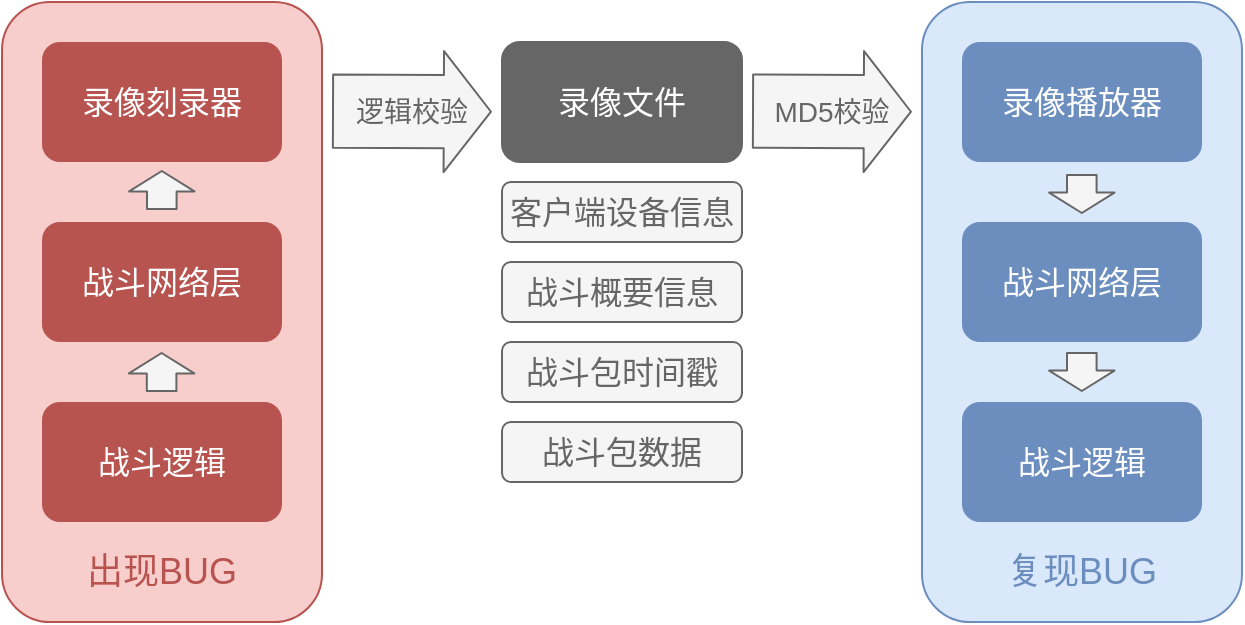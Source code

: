 <mxfile version="12.4.2" type="github" pages="1">
  <diagram id="tWcg9DptwFrXNevLJOua" name="第 1 页">
    <mxGraphModel dx="981" dy="548" grid="1" gridSize="10" guides="1" tooltips="1" connect="1" arrows="1" fold="1" page="1" pageScale="1" pageWidth="827" pageHeight="1169" math="0" shadow="0">
      <root>
        <mxCell id="0"/>
        <mxCell id="1" parent="0"/>
        <mxCell id="Ses-P-s8ahZ7sSAwyYf3-9" value="" style="rounded=1;whiteSpace=wrap;html=1;fillColor=#f8cecc;strokeColor=#b85450;" vertex="1" parent="1">
          <mxGeometry x="30" y="160" width="160" height="310" as="geometry"/>
        </mxCell>
        <mxCell id="Ses-P-s8ahZ7sSAwyYf3-1" value="&lt;font color=&quot;#ffffff&quot; style=&quot;font-size: 16px&quot;&gt;战斗逻辑&lt;/font&gt;" style="rounded=1;whiteSpace=wrap;html=1;fillColor=#B85450;strokeColor=none;" vertex="1" parent="1">
          <mxGeometry x="50" y="360" width="120" height="60" as="geometry"/>
        </mxCell>
        <mxCell id="Ses-P-s8ahZ7sSAwyYf3-2" value="&lt;font color=&quot;#ffffff&quot; style=&quot;font-size: 16px&quot;&gt;战斗网络层&lt;/font&gt;" style="rounded=1;whiteSpace=wrap;html=1;fillColor=#B85450;strokeColor=none;" vertex="1" parent="1">
          <mxGeometry x="50" y="270" width="120" height="60" as="geometry"/>
        </mxCell>
        <mxCell id="Ses-P-s8ahZ7sSAwyYf3-3" value="&lt;font color=&quot;#ffffff&quot; style=&quot;font-size: 16px&quot;&gt;录像刻录器&lt;/font&gt;" style="rounded=1;whiteSpace=wrap;html=1;fillColor=#B85450;strokeColor=none;" vertex="1" parent="1">
          <mxGeometry x="50" y="180" width="120" height="60" as="geometry"/>
        </mxCell>
        <mxCell id="Ses-P-s8ahZ7sSAwyYf3-4" value="&lt;font color=&quot;#ffffff&quot;&gt;&lt;span style=&quot;font-size: 16px&quot;&gt;录像文件&lt;/span&gt;&lt;/font&gt;" style="rounded=1;whiteSpace=wrap;html=1;fillColor=#666666;strokeColor=#666666;fontColor=#333333;" vertex="1" parent="1">
          <mxGeometry x="280" y="180" width="120" height="60" as="geometry"/>
        </mxCell>
        <mxCell id="Ses-P-s8ahZ7sSAwyYf3-10" value="&lt;font style=&quot;font-size: 18px&quot; color=&quot;#b85450&quot;&gt;出现BUG&lt;/font&gt;" style="text;html=1;strokeColor=none;fillColor=none;align=center;verticalAlign=middle;whiteSpace=wrap;rounded=0;" vertex="1" parent="1">
          <mxGeometry x="65" y="430" width="90" height="30" as="geometry"/>
        </mxCell>
        <mxCell id="Ses-P-s8ahZ7sSAwyYf3-24" value="&lt;font color=&quot;#666666&quot;&gt;&lt;span style=&quot;font-size: 16px&quot;&gt;战斗概要信息&lt;/span&gt;&lt;/font&gt;" style="rounded=1;whiteSpace=wrap;html=1;fillColor=#f5f5f5;strokeColor=#666666;fontColor=#333333;" vertex="1" parent="1">
          <mxGeometry x="280" y="290" width="120" height="30" as="geometry"/>
        </mxCell>
        <mxCell id="Ses-P-s8ahZ7sSAwyYf3-26" value="&lt;font color=&quot;#666666&quot;&gt;&lt;span style=&quot;font-size: 16px&quot;&gt;客户端设备信息&lt;/span&gt;&lt;/font&gt;" style="rounded=1;whiteSpace=wrap;html=1;fillColor=#f5f5f5;strokeColor=#666666;fontColor=#333333;" vertex="1" parent="1">
          <mxGeometry x="280" y="250" width="120" height="30" as="geometry"/>
        </mxCell>
        <mxCell id="Ses-P-s8ahZ7sSAwyYf3-27" value="&lt;font color=&quot;#666666&quot;&gt;&lt;span style=&quot;font-size: 16px&quot;&gt;战斗包时间戳&lt;/span&gt;&lt;/font&gt;" style="rounded=1;whiteSpace=wrap;html=1;fillColor=#f5f5f5;strokeColor=#666666;fontColor=#333333;" vertex="1" parent="1">
          <mxGeometry x="280" y="330" width="120" height="30" as="geometry"/>
        </mxCell>
        <mxCell id="Ses-P-s8ahZ7sSAwyYf3-29" value="&lt;font color=&quot;#666666&quot;&gt;&lt;span style=&quot;font-size: 16px&quot;&gt;战斗包数据&lt;/span&gt;&lt;/font&gt;" style="rounded=1;whiteSpace=wrap;html=1;fillColor=#f5f5f5;strokeColor=#666666;fontColor=#333333;" vertex="1" parent="1">
          <mxGeometry x="280" y="370" width="120" height="30" as="geometry"/>
        </mxCell>
        <mxCell id="Ses-P-s8ahZ7sSAwyYf3-37" value="" style="group" vertex="1" connectable="0" parent="1">
          <mxGeometry x="190" y="200" width="90" height="30" as="geometry"/>
        </mxCell>
        <mxCell id="Ses-P-s8ahZ7sSAwyYf3-22" value="" style="shape=flexArrow;endArrow=classic;html=1;fillColor=#f5f5f5;strokeColor=#666666;endWidth=22.778;endSize=7.533;width=36.667;" edge="1" parent="Ses-P-s8ahZ7sSAwyYf3-37">
          <mxGeometry width="50" height="50" relative="1" as="geometry">
            <mxPoint x="5" y="14.58" as="sourcePoint"/>
            <mxPoint x="85" y="14.87" as="targetPoint"/>
          </mxGeometry>
        </mxCell>
        <mxCell id="Ses-P-s8ahZ7sSAwyYf3-33" value="&lt;font style=&quot;font-size: 14px&quot; color=&quot;#666666&quot;&gt;逻辑校验&lt;/font&gt;" style="text;html=1;strokeColor=none;fillColor=none;align=center;verticalAlign=middle;whiteSpace=wrap;rounded=0;" vertex="1" parent="Ses-P-s8ahZ7sSAwyYf3-37">
          <mxGeometry width="90" height="30" as="geometry"/>
        </mxCell>
        <mxCell id="Ses-P-s8ahZ7sSAwyYf3-38" value="" style="group" vertex="1" connectable="0" parent="1">
          <mxGeometry x="490" y="160" width="160" height="310" as="geometry"/>
        </mxCell>
        <mxCell id="Ses-P-s8ahZ7sSAwyYf3-14" value="" style="rounded=1;whiteSpace=wrap;html=1;fillColor=#dae8fc;strokeColor=#6c8ebf;" vertex="1" parent="Ses-P-s8ahZ7sSAwyYf3-38">
          <mxGeometry width="160" height="310" as="geometry"/>
        </mxCell>
        <mxCell id="Ses-P-s8ahZ7sSAwyYf3-5" value="&lt;font color=&quot;#ffffff&quot;&gt;&lt;span style=&quot;font-size: 16px&quot;&gt;录像播放器&lt;/span&gt;&lt;/font&gt;" style="rounded=1;whiteSpace=wrap;html=1;fillColor=#6C8EBF;strokeColor=none;" vertex="1" parent="Ses-P-s8ahZ7sSAwyYf3-38">
          <mxGeometry x="20" y="20" width="120" height="60" as="geometry"/>
        </mxCell>
        <mxCell id="Ses-P-s8ahZ7sSAwyYf3-8" value="&lt;font color=&quot;#ffffff&quot;&gt;&lt;span style=&quot;font-size: 16px&quot;&gt;战斗网络层&lt;/span&gt;&lt;/font&gt;" style="rounded=1;whiteSpace=wrap;html=1;fillColor=#6C8EBF;strokeColor=none;" vertex="1" parent="Ses-P-s8ahZ7sSAwyYf3-38">
          <mxGeometry x="20" y="110" width="120" height="60" as="geometry"/>
        </mxCell>
        <mxCell id="Ses-P-s8ahZ7sSAwyYf3-15" value="&lt;font style=&quot;font-size: 18px&quot; color=&quot;#6c8ebf&quot;&gt;复现BUG&lt;/font&gt;" style="text;html=1;strokeColor=none;fillColor=none;align=center;verticalAlign=middle;whiteSpace=wrap;rounded=0;" vertex="1" parent="Ses-P-s8ahZ7sSAwyYf3-38">
          <mxGeometry x="35" y="270" width="90" height="30" as="geometry"/>
        </mxCell>
        <mxCell id="Ses-P-s8ahZ7sSAwyYf3-16" value="&lt;font color=&quot;#ffffff&quot;&gt;&lt;span style=&quot;font-size: 16px&quot;&gt;战斗逻辑&lt;/span&gt;&lt;/font&gt;" style="rounded=1;whiteSpace=wrap;html=1;fillColor=#6C8EBF;strokeColor=none;" vertex="1" parent="Ses-P-s8ahZ7sSAwyYf3-38">
          <mxGeometry x="20" y="200" width="120" height="60" as="geometry"/>
        </mxCell>
        <mxCell id="Ses-P-s8ahZ7sSAwyYf3-50" value="" style="shape=flexArrow;endArrow=classic;html=1;fillColor=#f5f5f5;strokeColor=#666666;width=14.8;endSize=3.068;endWidth=16.88;" edge="1" parent="Ses-P-s8ahZ7sSAwyYf3-38">
          <mxGeometry width="50" height="50" relative="1" as="geometry">
            <mxPoint x="79.9" y="86" as="sourcePoint"/>
            <mxPoint x="79.9" y="106" as="targetPoint"/>
          </mxGeometry>
        </mxCell>
        <mxCell id="Ses-P-s8ahZ7sSAwyYf3-51" value="" style="shape=flexArrow;endArrow=classic;html=1;fillColor=#f5f5f5;strokeColor=#666666;width=14.8;endSize=3.068;endWidth=16.88;" edge="1" parent="Ses-P-s8ahZ7sSAwyYf3-38">
          <mxGeometry width="50" height="50" relative="1" as="geometry">
            <mxPoint x="79.9" y="175" as="sourcePoint"/>
            <mxPoint x="79.9" y="195.0" as="targetPoint"/>
          </mxGeometry>
        </mxCell>
        <mxCell id="Ses-P-s8ahZ7sSAwyYf3-39" value="" style="group" vertex="1" connectable="0" parent="1">
          <mxGeometry x="400" y="200" width="90" height="30" as="geometry"/>
        </mxCell>
        <mxCell id="Ses-P-s8ahZ7sSAwyYf3-40" value="" style="shape=flexArrow;endArrow=classic;html=1;fillColor=#f5f5f5;strokeColor=#666666;endWidth=22.778;endSize=7.533;width=36.667;" edge="1" parent="Ses-P-s8ahZ7sSAwyYf3-39">
          <mxGeometry width="50" height="50" relative="1" as="geometry">
            <mxPoint x="5" y="14.58" as="sourcePoint"/>
            <mxPoint x="85" y="14.87" as="targetPoint"/>
          </mxGeometry>
        </mxCell>
        <mxCell id="Ses-P-s8ahZ7sSAwyYf3-41" value="&lt;font style=&quot;font-size: 14px&quot; color=&quot;#666666&quot;&gt;MD5校验&lt;/font&gt;" style="text;html=1;strokeColor=none;fillColor=none;align=center;verticalAlign=middle;whiteSpace=wrap;rounded=0;" vertex="1" parent="Ses-P-s8ahZ7sSAwyYf3-39">
          <mxGeometry width="90" height="30" as="geometry"/>
        </mxCell>
        <mxCell id="Ses-P-s8ahZ7sSAwyYf3-47" value="" style="shape=flexArrow;endArrow=classic;html=1;fillColor=#f5f5f5;strokeColor=#666666;width=14.8;endSize=3.068;endWidth=16.88;" edge="1" parent="1">
          <mxGeometry width="50" height="50" relative="1" as="geometry">
            <mxPoint x="109.9" y="264" as="sourcePoint"/>
            <mxPoint x="109.9" y="244" as="targetPoint"/>
          </mxGeometry>
        </mxCell>
        <mxCell id="Ses-P-s8ahZ7sSAwyYf3-48" value="" style="shape=flexArrow;endArrow=classic;html=1;fillColor=#f5f5f5;strokeColor=#666666;width=14.8;endSize=3.068;endWidth=16.88;" edge="1" parent="1">
          <mxGeometry width="50" height="50" relative="1" as="geometry">
            <mxPoint x="109.8" y="355" as="sourcePoint"/>
            <mxPoint x="109.8" y="335" as="targetPoint"/>
          </mxGeometry>
        </mxCell>
      </root>
    </mxGraphModel>
  </diagram>
</mxfile>
